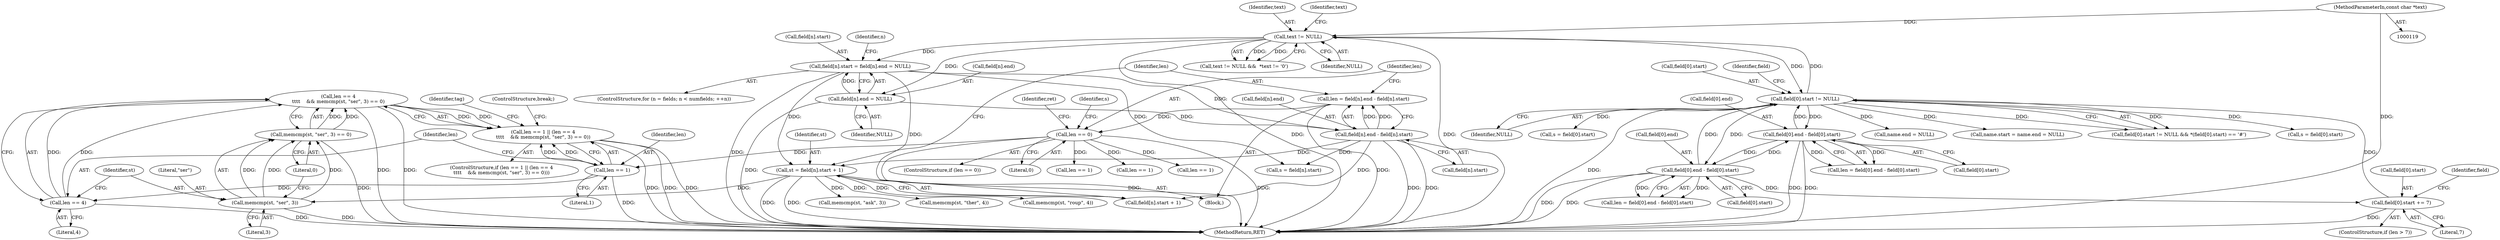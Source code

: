 digraph "0_libarchive_15bf44fd2c1ad0e3fd87048b3fcc90c4dcff1175@API" {
"1000448" [label="(Call,len == 4\n\t\t\t\t    && memcmp(st, \"ser\", 3) == 0)"];
"1000449" [label="(Call,len == 4)"];
"1000445" [label="(Call,len == 1)"];
"1000430" [label="(Call,len == 0)"];
"1000416" [label="(Call,len = field[n].end - field[n].start)"];
"1000418" [label="(Call,field[n].end - field[n].start)"];
"1000234" [label="(Call,field[n].end = NULL)"];
"1000171" [label="(Call,text != NULL)"];
"1000121" [label="(MethodParameterIn,const char *text)"];
"1000243" [label="(Call,field[0].start != NULL)"];
"1000693" [label="(Call,field[0].end - field[0].start)"];
"1000296" [label="(Call,field[0].end - field[0].start)"];
"1000337" [label="(Call,field[0].start += 7)"];
"1000228" [label="(Call,field[n].start = field[n].end = NULL)"];
"1000452" [label="(Call,memcmp(st, \"ser\", 3) == 0)"];
"1000453" [label="(Call,memcmp(st, \"ser\", 3))"];
"1000407" [label="(Call,st = field[n].start + 1)"];
"1000444" [label="(Call,len == 1 || (len == 4\n\t\t\t\t    && memcmp(st, \"ser\", 3) == 0))"];
"1000440" [label="(Identifier,s)"];
"1000429" [label="(ControlStructure,if (len == 0))"];
"1000493" [label="(Call,memcmp(st, \"ther\", 4))"];
"1000432" [label="(Literal,0)"];
"1000235" [label="(Call,field[n].end)"];
"1000430" [label="(Call,len == 0)"];
"1000445" [label="(Call,len == 1)"];
"1000450" [label="(Identifier,len)"];
"1000465" [label="(Call,len == 1)"];
"1000249" [label="(Identifier,NULL)"];
"1000244" [label="(Call,field[0].start)"];
"1000302" [label="(Call,field[0].start)"];
"1000343" [label="(Literal,7)"];
"1000473" [label="(Call,memcmp(st, \"roup\", 4))"];
"1000447" [label="(Literal,1)"];
"1000693" [label="(Call,field[0].end - field[0].start)"];
"1000459" [label="(Identifier,tag)"];
"1000121" [label="(MethodParameterIn,const char *text)"];
"1000419" [label="(Call,field[n].end)"];
"1000171" [label="(Call,text != NULL)"];
"1000338" [label="(Call,field[0].start)"];
"1000505" [label="(Call,len == 1)"];
"1000170" [label="(Call,text != NULL &&  *text != '\0')"];
"1000452" [label="(Call,memcmp(st, \"ser\", 3) == 0)"];
"1000435" [label="(Identifier,ret)"];
"1000418" [label="(Call,field[n].end - field[n].start)"];
"1000277" [label="(Call,name.end = NULL)"];
"1000694" [label="(Call,field[0].end)"];
"1000355" [label="(Identifier,field)"];
"1000219" [label="(ControlStructure,for (n = fields; n < numfields; ++n))"];
"1000431" [label="(Identifier,len)"];
"1000333" [label="(ControlStructure,if (len > 7))"];
"1000456" [label="(Literal,3)"];
"1000455" [label="(Literal,\"ser\")"];
"1000454" [label="(Identifier,st)"];
"1000417" [label="(Identifier,len)"];
"1000453" [label="(Call,memcmp(st, \"ser\", 3))"];
"1000448" [label="(Call,len == 4\n\t\t\t\t    && memcmp(st, \"ser\", 3) == 0)"];
"1000337" [label="(Call,field[0].start += 7)"];
"1000273" [label="(Call,name.start = name.end = NULL)"];
"1000243" [label="(Call,field[0].start != NULL)"];
"1000240" [label="(Identifier,NULL)"];
"1000172" [label="(Identifier,text)"];
"1000254" [label="(Identifier,field)"];
"1000699" [label="(Call,field[0].start)"];
"1000457" [label="(Literal,0)"];
"1000242" [label="(Call,field[0].start != NULL && *(field[0].start) == '#')"];
"1000513" [label="(Call,memcmp(st, \"ask\", 3))"];
"1000409" [label="(Call,field[n].start + 1)"];
"1000294" [label="(Call,len = field[0].end - field[0].start)"];
"1000446" [label="(Identifier,len)"];
"1000297" [label="(Call,field[0].end)"];
"1000443" [label="(ControlStructure,if (len == 1 || (len == 4\n\t\t\t\t    && memcmp(st, \"ser\", 3) == 0)))"];
"1000461" [label="(ControlStructure,break;)"];
"1000691" [label="(Call,len = field[0].end - field[0].start)"];
"1000424" [label="(Call,field[n].start)"];
"1000173" [label="(Identifier,NULL)"];
"1000234" [label="(Call,field[n].end = NULL)"];
"1000229" [label="(Call,field[n].start)"];
"1000444" [label="(Call,len == 1 || (len == 4\n\t\t\t\t    && memcmp(st, \"ser\", 3) == 0))"];
"1000485" [label="(Call,len == 1)"];
"1000286" [label="(Block,)"];
"1000408" [label="(Identifier,st)"];
"1000228" [label="(Call,field[n].start = field[n].end = NULL)"];
"1000296" [label="(Call,field[0].end - field[0].start)"];
"1000416" [label="(Call,len = field[n].end - field[n].start)"];
"1000227" [label="(Identifier,n)"];
"1000176" [label="(Identifier,text)"];
"1000407" [label="(Call,st = field[n].start + 1)"];
"1000287" [label="(Call,s = field[0].start)"];
"1001007" [label="(MethodReturn,RET)"];
"1000400" [label="(Call,s = field[n].start)"];
"1000451" [label="(Literal,4)"];
"1000449" [label="(Call,len == 4)"];
"1000684" [label="(Call,s = field[0].start)"];
"1000448" -> "1000444"  [label="AST: "];
"1000448" -> "1000449"  [label="CFG: "];
"1000448" -> "1000452"  [label="CFG: "];
"1000449" -> "1000448"  [label="AST: "];
"1000452" -> "1000448"  [label="AST: "];
"1000444" -> "1000448"  [label="CFG: "];
"1000448" -> "1001007"  [label="DDG: "];
"1000448" -> "1001007"  [label="DDG: "];
"1000448" -> "1000444"  [label="DDG: "];
"1000448" -> "1000444"  [label="DDG: "];
"1000449" -> "1000448"  [label="DDG: "];
"1000449" -> "1000448"  [label="DDG: "];
"1000452" -> "1000448"  [label="DDG: "];
"1000452" -> "1000448"  [label="DDG: "];
"1000449" -> "1000451"  [label="CFG: "];
"1000450" -> "1000449"  [label="AST: "];
"1000451" -> "1000449"  [label="AST: "];
"1000454" -> "1000449"  [label="CFG: "];
"1000449" -> "1001007"  [label="DDG: "];
"1000445" -> "1000449"  [label="DDG: "];
"1000445" -> "1000444"  [label="AST: "];
"1000445" -> "1000447"  [label="CFG: "];
"1000446" -> "1000445"  [label="AST: "];
"1000447" -> "1000445"  [label="AST: "];
"1000450" -> "1000445"  [label="CFG: "];
"1000444" -> "1000445"  [label="CFG: "];
"1000445" -> "1001007"  [label="DDG: "];
"1000445" -> "1000444"  [label="DDG: "];
"1000445" -> "1000444"  [label="DDG: "];
"1000430" -> "1000445"  [label="DDG: "];
"1000430" -> "1000429"  [label="AST: "];
"1000430" -> "1000432"  [label="CFG: "];
"1000431" -> "1000430"  [label="AST: "];
"1000432" -> "1000430"  [label="AST: "];
"1000435" -> "1000430"  [label="CFG: "];
"1000440" -> "1000430"  [label="CFG: "];
"1000430" -> "1001007"  [label="DDG: "];
"1000430" -> "1001007"  [label="DDG: "];
"1000416" -> "1000430"  [label="DDG: "];
"1000430" -> "1000465"  [label="DDG: "];
"1000430" -> "1000485"  [label="DDG: "];
"1000430" -> "1000505"  [label="DDG: "];
"1000416" -> "1000286"  [label="AST: "];
"1000416" -> "1000418"  [label="CFG: "];
"1000417" -> "1000416"  [label="AST: "];
"1000418" -> "1000416"  [label="AST: "];
"1000431" -> "1000416"  [label="CFG: "];
"1000416" -> "1001007"  [label="DDG: "];
"1000418" -> "1000416"  [label="DDG: "];
"1000418" -> "1000416"  [label="DDG: "];
"1000418" -> "1000424"  [label="CFG: "];
"1000419" -> "1000418"  [label="AST: "];
"1000424" -> "1000418"  [label="AST: "];
"1000418" -> "1001007"  [label="DDG: "];
"1000418" -> "1001007"  [label="DDG: "];
"1000418" -> "1000400"  [label="DDG: "];
"1000418" -> "1000407"  [label="DDG: "];
"1000418" -> "1000409"  [label="DDG: "];
"1000234" -> "1000418"  [label="DDG: "];
"1000228" -> "1000418"  [label="DDG: "];
"1000234" -> "1000228"  [label="AST: "];
"1000234" -> "1000240"  [label="CFG: "];
"1000235" -> "1000234"  [label="AST: "];
"1000240" -> "1000234"  [label="AST: "];
"1000228" -> "1000234"  [label="CFG: "];
"1000234" -> "1001007"  [label="DDG: "];
"1000234" -> "1000228"  [label="DDG: "];
"1000171" -> "1000234"  [label="DDG: "];
"1000171" -> "1000170"  [label="AST: "];
"1000171" -> "1000173"  [label="CFG: "];
"1000172" -> "1000171"  [label="AST: "];
"1000173" -> "1000171"  [label="AST: "];
"1000176" -> "1000171"  [label="CFG: "];
"1000170" -> "1000171"  [label="CFG: "];
"1000171" -> "1001007"  [label="DDG: "];
"1000171" -> "1001007"  [label="DDG: "];
"1000171" -> "1000170"  [label="DDG: "];
"1000171" -> "1000170"  [label="DDG: "];
"1000121" -> "1000171"  [label="DDG: "];
"1000243" -> "1000171"  [label="DDG: "];
"1000171" -> "1000228"  [label="DDG: "];
"1000171" -> "1000243"  [label="DDG: "];
"1000121" -> "1000119"  [label="AST: "];
"1000121" -> "1001007"  [label="DDG: "];
"1000243" -> "1000242"  [label="AST: "];
"1000243" -> "1000249"  [label="CFG: "];
"1000244" -> "1000243"  [label="AST: "];
"1000249" -> "1000243"  [label="AST: "];
"1000254" -> "1000243"  [label="CFG: "];
"1000242" -> "1000243"  [label="CFG: "];
"1000243" -> "1001007"  [label="DDG: "];
"1000243" -> "1000242"  [label="DDG: "];
"1000243" -> "1000242"  [label="DDG: "];
"1000693" -> "1000243"  [label="DDG: "];
"1000337" -> "1000243"  [label="DDG: "];
"1000296" -> "1000243"  [label="DDG: "];
"1000243" -> "1000273"  [label="DDG: "];
"1000243" -> "1000277"  [label="DDG: "];
"1000243" -> "1000287"  [label="DDG: "];
"1000243" -> "1000296"  [label="DDG: "];
"1000243" -> "1000684"  [label="DDG: "];
"1000243" -> "1000693"  [label="DDG: "];
"1000693" -> "1000691"  [label="AST: "];
"1000693" -> "1000699"  [label="CFG: "];
"1000694" -> "1000693"  [label="AST: "];
"1000699" -> "1000693"  [label="AST: "];
"1000691" -> "1000693"  [label="CFG: "];
"1000693" -> "1001007"  [label="DDG: "];
"1000693" -> "1001007"  [label="DDG: "];
"1000693" -> "1000296"  [label="DDG: "];
"1000693" -> "1000691"  [label="DDG: "];
"1000693" -> "1000691"  [label="DDG: "];
"1000296" -> "1000693"  [label="DDG: "];
"1000296" -> "1000294"  [label="AST: "];
"1000296" -> "1000302"  [label="CFG: "];
"1000297" -> "1000296"  [label="AST: "];
"1000302" -> "1000296"  [label="AST: "];
"1000294" -> "1000296"  [label="CFG: "];
"1000296" -> "1001007"  [label="DDG: "];
"1000296" -> "1001007"  [label="DDG: "];
"1000296" -> "1000294"  [label="DDG: "];
"1000296" -> "1000294"  [label="DDG: "];
"1000296" -> "1000337"  [label="DDG: "];
"1000337" -> "1000333"  [label="AST: "];
"1000337" -> "1000343"  [label="CFG: "];
"1000338" -> "1000337"  [label="AST: "];
"1000343" -> "1000337"  [label="AST: "];
"1000355" -> "1000337"  [label="CFG: "];
"1000337" -> "1001007"  [label="DDG: "];
"1000228" -> "1000219"  [label="AST: "];
"1000229" -> "1000228"  [label="AST: "];
"1000227" -> "1000228"  [label="CFG: "];
"1000228" -> "1001007"  [label="DDG: "];
"1000228" -> "1000400"  [label="DDG: "];
"1000228" -> "1000407"  [label="DDG: "];
"1000228" -> "1000409"  [label="DDG: "];
"1000452" -> "1000457"  [label="CFG: "];
"1000453" -> "1000452"  [label="AST: "];
"1000457" -> "1000452"  [label="AST: "];
"1000452" -> "1001007"  [label="DDG: "];
"1000453" -> "1000452"  [label="DDG: "];
"1000453" -> "1000452"  [label="DDG: "];
"1000453" -> "1000452"  [label="DDG: "];
"1000453" -> "1000456"  [label="CFG: "];
"1000454" -> "1000453"  [label="AST: "];
"1000455" -> "1000453"  [label="AST: "];
"1000456" -> "1000453"  [label="AST: "];
"1000457" -> "1000453"  [label="CFG: "];
"1000453" -> "1001007"  [label="DDG: "];
"1000407" -> "1000453"  [label="DDG: "];
"1000407" -> "1000286"  [label="AST: "];
"1000407" -> "1000409"  [label="CFG: "];
"1000408" -> "1000407"  [label="AST: "];
"1000409" -> "1000407"  [label="AST: "];
"1000417" -> "1000407"  [label="CFG: "];
"1000407" -> "1001007"  [label="DDG: "];
"1000407" -> "1001007"  [label="DDG: "];
"1000407" -> "1000473"  [label="DDG: "];
"1000407" -> "1000493"  [label="DDG: "];
"1000407" -> "1000513"  [label="DDG: "];
"1000444" -> "1000443"  [label="AST: "];
"1000459" -> "1000444"  [label="CFG: "];
"1000461" -> "1000444"  [label="CFG: "];
"1000444" -> "1001007"  [label="DDG: "];
"1000444" -> "1001007"  [label="DDG: "];
"1000444" -> "1001007"  [label="DDG: "];
}
